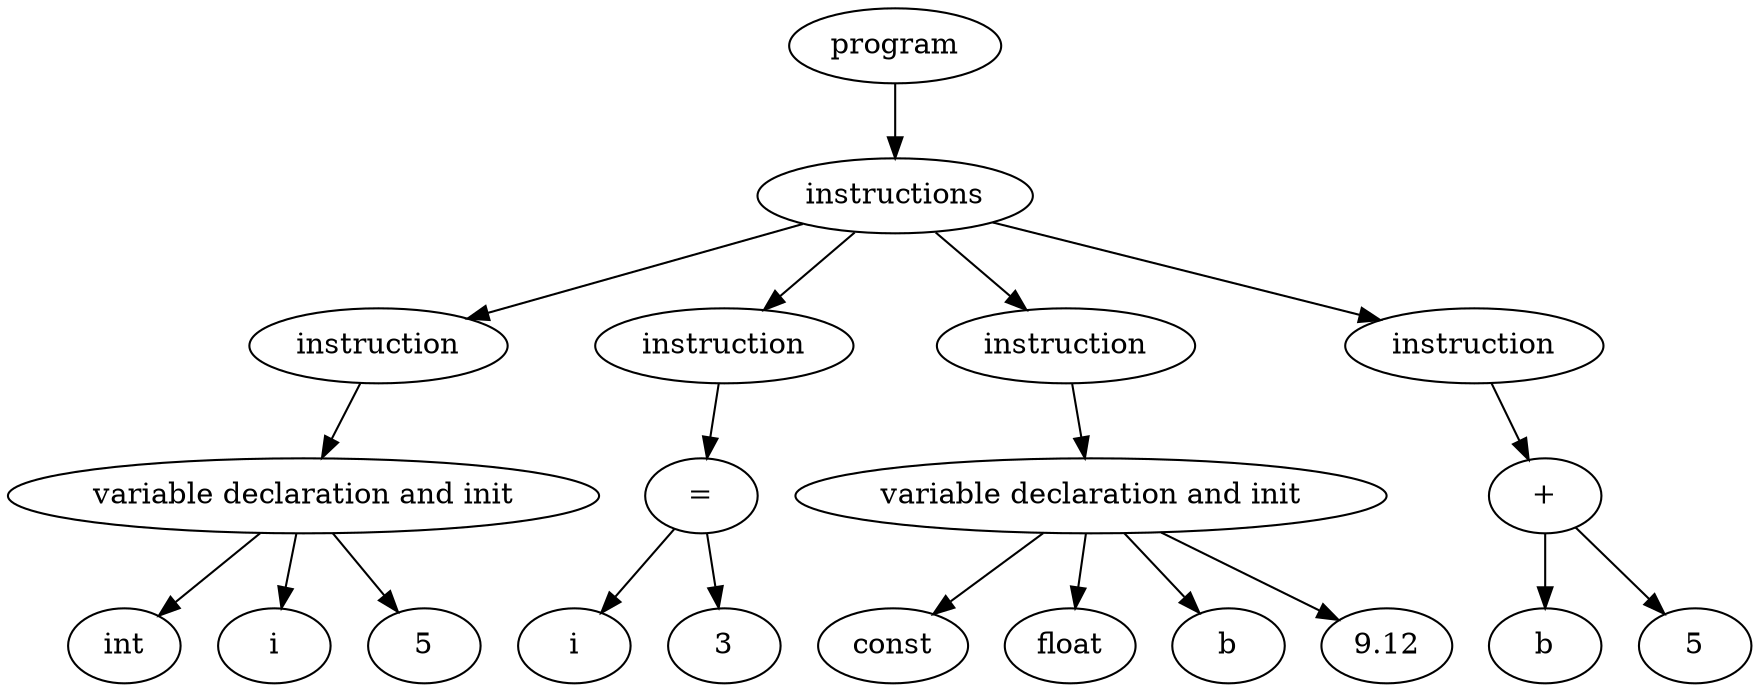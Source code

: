 digraph "Abstract Syntax Tree" {
	140261380918912 [label=int]
	140261380917760 -> 140261380918912
	140261380919200 [label=i]
	140261380917760 -> 140261380919200
	140261380931696 [label=5]
	140261380917760 -> 140261380931696
	140261380917760 [label="variable declaration and init"]
	140261380918336 -> 140261380917760
	140261380918336 [label=instruction]
	140261380918048 -> 140261380918336
	140261380932512 [label=i]
	140261380932320 -> 140261380932512
	140261380932704 [label=3]
	140261380932320 -> 140261380932704
	140261380932320 [label="="]
	140261380932080 -> 140261380932320
	140261380932080 [label=instruction]
	140261380918048 -> 140261380932080
	140261380933232 [label=const]
	140261380932992 -> 140261380933232
	140261380933472 [label=float]
	140261380932992 -> 140261380933472
	140261380933568 [label=b]
	140261380932992 -> 140261380933568
	140261380933760 [label=9.12]
	140261380932992 -> 140261380933760
	140261380932992 [label="variable declaration and init"]
	140261380932848 -> 140261380932992
	140261380932848 [label=instruction]
	140261380918048 -> 140261380932848
	140261380934432 [label=b]
	140261380934240 -> 140261380934432
	140261380934624 [label=5]
	140261380934240 -> 140261380934624
	140261380934240 [label="+"]
	140261380933856 -> 140261380934240
	140261380933856 [label=instruction]
	140261380918048 -> 140261380933856
	140261380918048 [label=instructions]
	140261380916080 -> 140261380918048
	140261380916080 [label=program]
}
